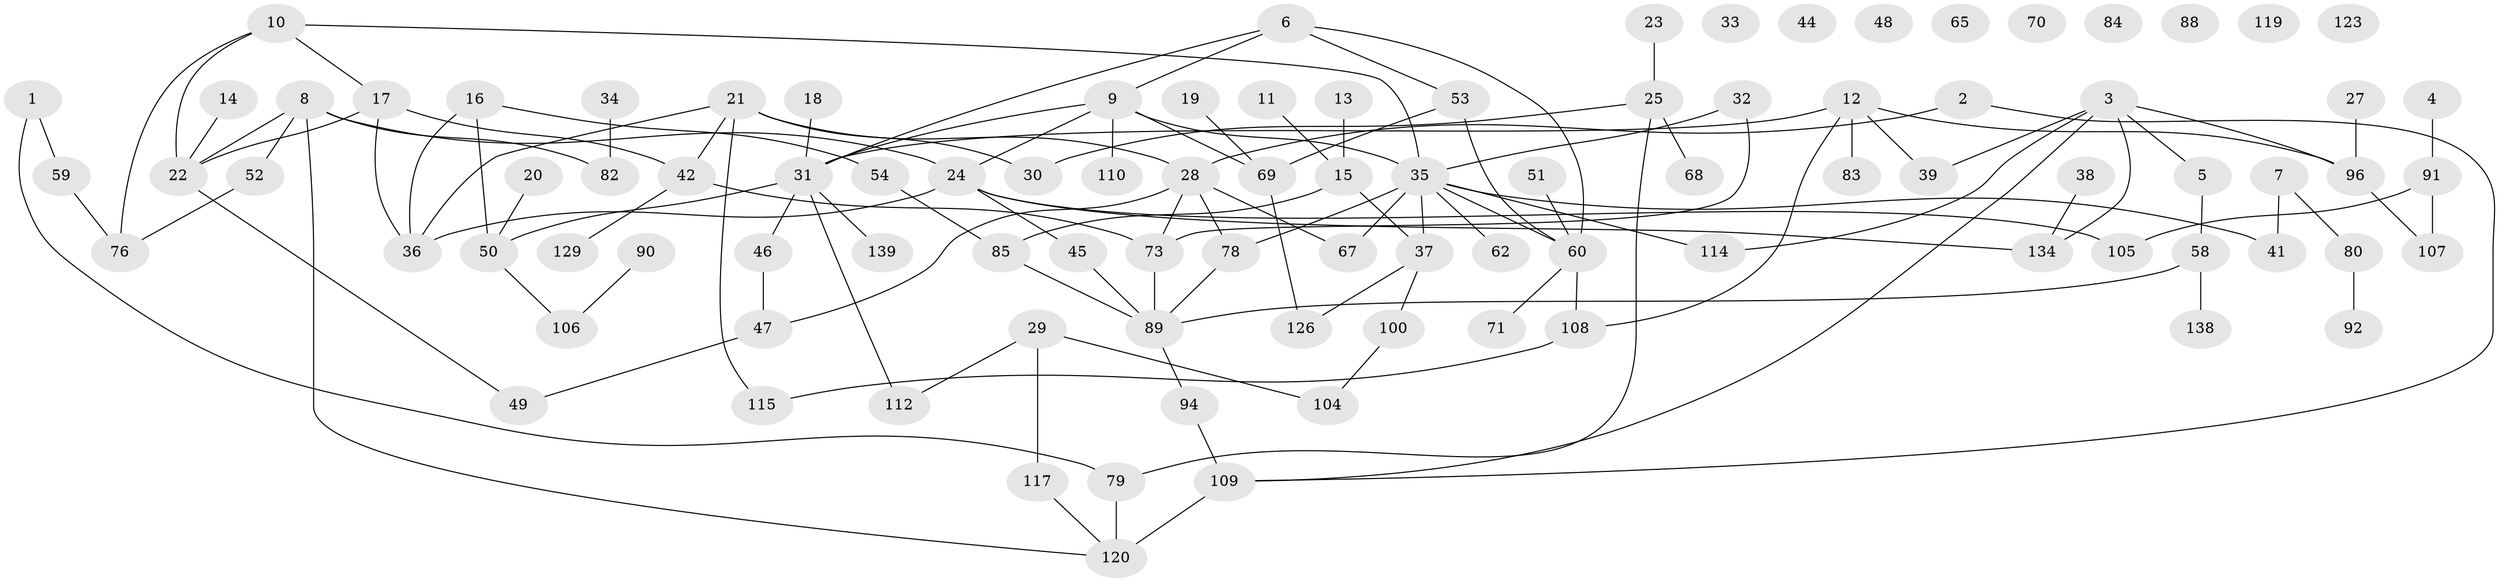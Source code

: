 // Generated by graph-tools (version 1.1) at 2025/23/03/03/25 07:23:29]
// undirected, 97 vertices, 122 edges
graph export_dot {
graph [start="1"]
  node [color=gray90,style=filled];
  1;
  2 [super="+111"];
  3 [super="+64"];
  4 [super="+135"];
  5;
  6 [super="+26"];
  7 [super="+131"];
  8 [super="+43"];
  9 [super="+75"];
  10;
  11;
  12 [super="+81"];
  13;
  14;
  15 [super="+72"];
  16 [super="+103"];
  17 [super="+136"];
  18;
  19;
  20 [super="+66"];
  21 [super="+113"];
  22 [super="+93"];
  23 [super="+118"];
  24 [super="+133"];
  25;
  27;
  28 [super="+56"];
  29 [super="+61"];
  30 [super="+55"];
  31 [super="+63"];
  32 [super="+101"];
  33;
  34;
  35 [super="+40"];
  36;
  37 [super="+77"];
  38 [super="+86"];
  39;
  41;
  42 [super="+95"];
  44;
  45 [super="+74"];
  46;
  47 [super="+57"];
  48;
  49 [super="+87"];
  50;
  51;
  52 [super="+137"];
  53 [super="+102"];
  54;
  58 [super="+116"];
  59;
  60 [super="+97"];
  62;
  65;
  67;
  68;
  69;
  70;
  71;
  73;
  76 [super="+124"];
  78;
  79 [super="+121"];
  80;
  82;
  83;
  84;
  85;
  88;
  89 [super="+125"];
  90;
  91 [super="+99"];
  92;
  94 [super="+98"];
  96 [super="+122"];
  100;
  104 [super="+127"];
  105;
  106 [super="+132"];
  107;
  108;
  109;
  110;
  112;
  114;
  115;
  117;
  119;
  120 [super="+128"];
  123;
  126 [super="+130"];
  129;
  134;
  138;
  139;
  1 -- 59;
  1 -- 79;
  2 -- 28;
  2 -- 109;
  3 -- 114;
  3 -- 134;
  3 -- 109;
  3 -- 5;
  3 -- 39;
  3 -- 96;
  4 -- 91;
  5 -- 58;
  6 -- 9;
  6 -- 53;
  6 -- 60;
  6 -- 31;
  7 -- 41;
  7 -- 80;
  8 -- 82;
  8 -- 22;
  8 -- 24;
  8 -- 120;
  8 -- 52;
  9 -- 24;
  9 -- 31;
  9 -- 69;
  9 -- 110;
  9 -- 35;
  10 -- 17;
  10 -- 22;
  10 -- 76;
  10 -- 35;
  11 -- 15;
  12 -- 83;
  12 -- 96;
  12 -- 108;
  12 -- 39;
  12 -- 31;
  13 -- 15;
  14 -- 22;
  15 -- 37;
  15 -- 85;
  16 -- 50;
  16 -- 36;
  16 -- 54;
  17 -- 36;
  17 -- 22;
  17 -- 42;
  18 -- 31;
  19 -- 69;
  20 -- 50;
  21 -- 115;
  21 -- 36;
  21 -- 42;
  21 -- 28;
  21 -- 30;
  22 -- 49;
  23 -- 25;
  24 -- 36;
  24 -- 45;
  24 -- 105;
  24 -- 134;
  25 -- 68;
  25 -- 79;
  25 -- 30;
  27 -- 96;
  28 -- 47;
  28 -- 78;
  28 -- 67;
  28 -- 73;
  29 -- 112;
  29 -- 117;
  29 -- 104;
  31 -- 50;
  31 -- 112;
  31 -- 139;
  31 -- 46;
  32 -- 73;
  32 -- 35;
  34 -- 82;
  35 -- 41;
  35 -- 62;
  35 -- 67;
  35 -- 114;
  35 -- 60;
  35 -- 78;
  35 -- 37;
  37 -- 126;
  37 -- 100;
  38 -- 134;
  42 -- 129;
  42 -- 73;
  45 -- 89;
  46 -- 47;
  47 -- 49;
  50 -- 106;
  51 -- 60;
  52 -- 76;
  53 -- 69 [weight=2];
  53 -- 60;
  54 -- 85;
  58 -- 138;
  58 -- 89;
  59 -- 76;
  60 -- 71;
  60 -- 108;
  69 -- 126;
  73 -- 89;
  78 -- 89;
  79 -- 120 [weight=2];
  80 -- 92;
  85 -- 89 [weight=2];
  89 -- 94;
  90 -- 106;
  91 -- 105;
  91 -- 107;
  94 -- 109;
  96 -- 107;
  100 -- 104;
  108 -- 115;
  109 -- 120;
  117 -- 120;
}
